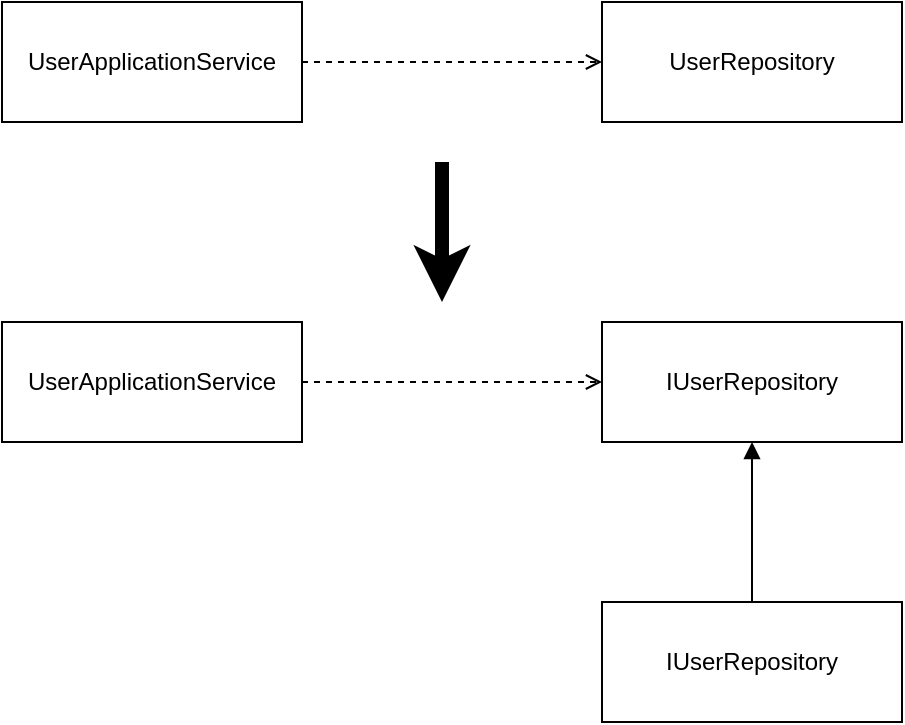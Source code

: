<mxfile version="18.0.2" type="device" pages="5"><diagram id="C5RBs43oDa-KdzZeNtuy" name="01_依存関係の変化"><mxGraphModel dx="1095" dy="670" grid="1" gridSize="10" guides="1" tooltips="1" connect="1" arrows="1" fold="1" page="1" pageScale="1" pageWidth="300" pageHeight="450" math="0" shadow="0"><root><mxCell id="WIyWlLk6GJQsqaUBKTNV-0"/><mxCell id="WIyWlLk6GJQsqaUBKTNV-1" parent="WIyWlLk6GJQsqaUBKTNV-0"/><mxCell id="ZGUzYlO_ir6U4N6GTd3U-0" value="UserApplicationService" style="rounded=0;whiteSpace=wrap;html=1;" parent="WIyWlLk6GJQsqaUBKTNV-1" vertex="1"><mxGeometry x="60" y="50" width="150" height="60" as="geometry"/></mxCell><mxCell id="ZGUzYlO_ir6U4N6GTd3U-2" value="" style="endArrow=open;html=1;rounded=0;exitX=1;exitY=0.5;exitDx=0;exitDy=0;entryX=0;entryY=0.5;entryDx=0;entryDy=0;endFill=0;dashed=1;" parent="WIyWlLk6GJQsqaUBKTNV-1" source="ZGUzYlO_ir6U4N6GTd3U-0" target="ZGUzYlO_ir6U4N6GTd3U-3" edge="1"><mxGeometry width="50" height="50" relative="1" as="geometry"><mxPoint x="390" y="300" as="sourcePoint"/><mxPoint x="440" y="80" as="targetPoint"/></mxGeometry></mxCell><mxCell id="ZGUzYlO_ir6U4N6GTd3U-3" value="UserRepository" style="rounded=0;whiteSpace=wrap;html=1;" parent="WIyWlLk6GJQsqaUBKTNV-1" vertex="1"><mxGeometry x="360" y="50" width="150" height="60" as="geometry"/></mxCell><mxCell id="ZGUzYlO_ir6U4N6GTd3U-6" value="" style="endArrow=classic;html=1;rounded=0;strokeWidth=7;" parent="WIyWlLk6GJQsqaUBKTNV-1" edge="1"><mxGeometry width="50" height="50" relative="1" as="geometry"><mxPoint x="280" y="130" as="sourcePoint"/><mxPoint x="280" y="200" as="targetPoint"/></mxGeometry></mxCell><mxCell id="ZGUzYlO_ir6U4N6GTd3U-7" value="UserApplicationService" style="rounded=0;whiteSpace=wrap;html=1;" parent="WIyWlLk6GJQsqaUBKTNV-1" vertex="1"><mxGeometry x="60" y="210" width="150" height="60" as="geometry"/></mxCell><mxCell id="ZGUzYlO_ir6U4N6GTd3U-8" value="" style="endArrow=open;html=1;rounded=0;exitX=1;exitY=0.5;exitDx=0;exitDy=0;entryX=0;entryY=0.5;entryDx=0;entryDy=0;endFill=0;dashed=1;" parent="WIyWlLk6GJQsqaUBKTNV-1" source="ZGUzYlO_ir6U4N6GTd3U-7" target="ZGUzYlO_ir6U4N6GTd3U-9" edge="1"><mxGeometry width="50" height="50" relative="1" as="geometry"><mxPoint x="390" y="460" as="sourcePoint"/><mxPoint x="440" y="240" as="targetPoint"/></mxGeometry></mxCell><mxCell id="ZGUzYlO_ir6U4N6GTd3U-9" value="IUserRepository" style="rounded=0;whiteSpace=wrap;html=1;" parent="WIyWlLk6GJQsqaUBKTNV-1" vertex="1"><mxGeometry x="360" y="210" width="150" height="60" as="geometry"/></mxCell><mxCell id="ZGUzYlO_ir6U4N6GTd3U-10" value="IUserRepository" style="rounded=0;whiteSpace=wrap;html=1;" parent="WIyWlLk6GJQsqaUBKTNV-1" vertex="1"><mxGeometry x="360" y="350" width="150" height="60" as="geometry"/></mxCell><mxCell id="ZGUzYlO_ir6U4N6GTd3U-11" value="" style="endArrow=block;html=1;rounded=0;entryX=0.5;entryY=1;entryDx=0;entryDy=0;endFill=1;" parent="WIyWlLk6GJQsqaUBKTNV-1" source="ZGUzYlO_ir6U4N6GTd3U-10" target="ZGUzYlO_ir6U4N6GTd3U-9" edge="1"><mxGeometry width="50" height="50" relative="1" as="geometry"><mxPoint x="220" y="250" as="sourcePoint"/><mxPoint x="370" y="250" as="targetPoint"/></mxGeometry></mxCell></root></mxGraphModel></diagram><diagram name="02_ユーザー集約" id="CH_uSp-xsPRSzTiVMQg3"><mxGraphModel dx="795" dy="613" grid="1" gridSize="10" guides="1" tooltips="1" connect="1" arrows="1" fold="1" page="1" pageScale="1" pageWidth="300" pageHeight="450" math="0" shadow="0"><root><mxCell id="mERSw1XhZxif0iI9XZYa-0"/><mxCell id="mERSw1XhZxif0iI9XZYa-1" parent="mERSw1XhZxif0iI9XZYa-0"/><mxCell id="895GY_NIxo11PHUOmTi6-0" value="" style="ellipse;whiteSpace=wrap;html=1;" vertex="1" parent="mERSw1XhZxif0iI9XZYa-1"><mxGeometry x="310" y="20" width="290" height="190" as="geometry"/></mxCell><mxCell id="mERSw1XhZxif0iI9XZYa-9" value="&amp;lt;Aggregate Root&amp;gt;&lt;br&gt;User" style="rounded=0;whiteSpace=wrap;html=1;" vertex="1" parent="mERSw1XhZxif0iI9XZYa-1"><mxGeometry x="363" y="50" width="115" height="40" as="geometry"/></mxCell><mxCell id="mERSw1XhZxif0iI9XZYa-10" value="" style="endArrow=open;html=1;rounded=0;entryX=0.5;entryY=0;entryDx=0;entryDy=0;endFill=0;exitX=0.5;exitY=1;exitDx=0;exitDy=0;" edge="1" parent="mERSw1XhZxif0iI9XZYa-1" source="mERSw1XhZxif0iI9XZYa-9" target="895GY_NIxo11PHUOmTi6-1"><mxGeometry width="50" height="50" relative="1" as="geometry"><mxPoint x="-50" y="220" as="sourcePoint"/><mxPoint x="100" y="220" as="targetPoint"/></mxGeometry></mxCell><mxCell id="895GY_NIxo11PHUOmTi6-1" value="UserId" style="rounded=0;whiteSpace=wrap;html=1;" vertex="1" parent="mERSw1XhZxif0iI9XZYa-1"><mxGeometry x="363" y="125" width="87.5" height="35" as="geometry"/></mxCell><mxCell id="895GY_NIxo11PHUOmTi6-2" value="UserName" style="rounded=0;whiteSpace=wrap;html=1;" vertex="1" parent="mERSw1XhZxif0iI9XZYa-1"><mxGeometry x="470" y="125" width="87.5" height="35" as="geometry"/></mxCell><mxCell id="895GY_NIxo11PHUOmTi6-3" value="" style="endArrow=open;html=1;rounded=0;entryX=0.25;entryY=0;entryDx=0;entryDy=0;endFill=0;exitX=0.5;exitY=1;exitDx=0;exitDy=0;" edge="1" parent="mERSw1XhZxif0iI9XZYa-1" source="mERSw1XhZxif0iI9XZYa-9" target="895GY_NIxo11PHUOmTi6-2"><mxGeometry width="50" height="50" relative="1" as="geometry"><mxPoint x="478" y="110" as="sourcePoint"/><mxPoint x="423.75" y="135" as="targetPoint"/></mxGeometry></mxCell></root></mxGraphModel></diagram><diagram name="03_サークル集約" id="yezFy2TexUCQ_7vSMIif"><mxGraphModel dx="795" dy="613" grid="1" gridSize="10" guides="1" tooltips="1" connect="1" arrows="1" fold="1" page="1" pageScale="1" pageWidth="300" pageHeight="450" math="0" shadow="0"><root><mxCell id="VhYNwjTfCkV6LvhfCK5S-0"/><mxCell id="VhYNwjTfCkV6LvhfCK5S-1" parent="VhYNwjTfCkV6LvhfCK5S-0"/><mxCell id="VhYNwjTfCkV6LvhfCK5S-2" value="" style="ellipse;whiteSpace=wrap;html=1;" vertex="1" parent="VhYNwjTfCkV6LvhfCK5S-1"><mxGeometry x="310" y="20" width="290" height="190" as="geometry"/></mxCell><mxCell id="VhYNwjTfCkV6LvhfCK5S-3" value="&amp;lt;Aggregate Root&amp;gt;&lt;br&gt;Circle" style="rounded=0;whiteSpace=wrap;html=1;" vertex="1" parent="VhYNwjTfCkV6LvhfCK5S-1"><mxGeometry x="410" y="130" width="115" height="40" as="geometry"/></mxCell><mxCell id="VhYNwjTfCkV6LvhfCK5S-4" value="" style="endArrow=open;html=1;rounded=0;entryX=0.5;entryY=1;entryDx=0;entryDy=0;endFill=0;exitX=0.5;exitY=0;exitDx=0;exitDy=0;" edge="1" parent="VhYNwjTfCkV6LvhfCK5S-1" source="VhYNwjTfCkV6LvhfCK5S-3" target="VhYNwjTfCkV6LvhfCK5S-5"><mxGeometry width="50" height="50" relative="1" as="geometry"><mxPoint x="-50" y="220" as="sourcePoint"/><mxPoint x="100" y="220" as="targetPoint"/></mxGeometry></mxCell><mxCell id="VhYNwjTfCkV6LvhfCK5S-5" value="CircleId" style="rounded=0;whiteSpace=wrap;html=1;" vertex="1" parent="VhYNwjTfCkV6LvhfCK5S-1"><mxGeometry x="350" y="50" width="87.5" height="35" as="geometry"/></mxCell><mxCell id="VhYNwjTfCkV6LvhfCK5S-6" value="CircleName" style="rounded=0;whiteSpace=wrap;html=1;" vertex="1" parent="VhYNwjTfCkV6LvhfCK5S-1"><mxGeometry x="450" y="40" width="87.5" height="35" as="geometry"/></mxCell><mxCell id="VhYNwjTfCkV6LvhfCK5S-7" value="" style="endArrow=open;html=1;rounded=0;entryX=0.5;entryY=1;entryDx=0;entryDy=0;endFill=0;exitX=0.5;exitY=0;exitDx=0;exitDy=0;" edge="1" parent="VhYNwjTfCkV6LvhfCK5S-1" source="VhYNwjTfCkV6LvhfCK5S-3" target="VhYNwjTfCkV6LvhfCK5S-6"><mxGeometry width="50" height="50" relative="1" as="geometry"><mxPoint x="478" y="110" as="sourcePoint"/><mxPoint x="423.75" y="135" as="targetPoint"/></mxGeometry></mxCell><mxCell id="7ixv_kZnu5AE2tIr3dOs-0" value="" style="ellipse;whiteSpace=wrap;html=1;" vertex="1" parent="VhYNwjTfCkV6LvhfCK5S-1"><mxGeometry x="610" y="100" width="290" height="190" as="geometry"/></mxCell><mxCell id="7ixv_kZnu5AE2tIr3dOs-1" value="&amp;lt;Aggregate Root&amp;gt;&lt;br&gt;User" style="rounded=0;whiteSpace=wrap;html=1;" vertex="1" parent="VhYNwjTfCkV6LvhfCK5S-1"><mxGeometry x="663" y="130" width="115" height="40" as="geometry"/></mxCell><mxCell id="7ixv_kZnu5AE2tIr3dOs-2" value="" style="endArrow=open;html=1;rounded=0;entryX=0.5;entryY=0;entryDx=0;entryDy=0;endFill=0;exitX=0.5;exitY=1;exitDx=0;exitDy=0;" edge="1" parent="VhYNwjTfCkV6LvhfCK5S-1" source="7ixv_kZnu5AE2tIr3dOs-1" target="7ixv_kZnu5AE2tIr3dOs-3"><mxGeometry width="50" height="50" relative="1" as="geometry"><mxPoint x="250" y="300" as="sourcePoint"/><mxPoint x="400" y="300" as="targetPoint"/></mxGeometry></mxCell><mxCell id="7ixv_kZnu5AE2tIr3dOs-3" value="UserId" style="rounded=0;whiteSpace=wrap;html=1;" vertex="1" parent="VhYNwjTfCkV6LvhfCK5S-1"><mxGeometry x="663" y="205" width="87.5" height="35" as="geometry"/></mxCell><mxCell id="7ixv_kZnu5AE2tIr3dOs-4" value="UserName" style="rounded=0;whiteSpace=wrap;html=1;" vertex="1" parent="VhYNwjTfCkV6LvhfCK5S-1"><mxGeometry x="770" y="205" width="87.5" height="35" as="geometry"/></mxCell><mxCell id="7ixv_kZnu5AE2tIr3dOs-5" value="" style="endArrow=open;html=1;rounded=0;entryX=0.25;entryY=0;entryDx=0;entryDy=0;endFill=0;exitX=0.5;exitY=1;exitDx=0;exitDy=0;" edge="1" parent="VhYNwjTfCkV6LvhfCK5S-1" source="7ixv_kZnu5AE2tIr3dOs-1" target="7ixv_kZnu5AE2tIr3dOs-4"><mxGeometry width="50" height="50" relative="1" as="geometry"><mxPoint x="778" y="190" as="sourcePoint"/><mxPoint x="723.75" y="215" as="targetPoint"/></mxGeometry></mxCell><mxCell id="7ixv_kZnu5AE2tIr3dOs-6" value="" style="endArrow=open;html=1;rounded=0;entryX=0;entryY=0.5;entryDx=0;entryDy=0;endFill=0;exitX=1;exitY=0.5;exitDx=0;exitDy=0;" edge="1" parent="VhYNwjTfCkV6LvhfCK5S-1" source="VhYNwjTfCkV6LvhfCK5S-3" target="7ixv_kZnu5AE2tIr3dOs-1"><mxGeometry width="50" height="50" relative="1" as="geometry"><mxPoint x="477.5" y="140" as="sourcePoint"/><mxPoint x="503.75" y="85" as="targetPoint"/></mxGeometry></mxCell><mxCell id="7ixv_kZnu5AE2tIr3dOs-7" value="0.. n" style="text;html=1;strokeColor=none;fillColor=none;align=center;verticalAlign=middle;whiteSpace=wrap;rounded=0;" vertex="1" parent="VhYNwjTfCkV6LvhfCK5S-1"><mxGeometry x="530" y="150" width="60" height="30" as="geometry"/></mxCell></root></mxGraphModel></diagram><diagram name="04_レイヤードアーキテクチャ" id="HGRvFRyGcG4PnIf9EdTK"><mxGraphModel dx="1095" dy="270" grid="1" gridSize="10" guides="1" tooltips="1" connect="1" arrows="1" fold="1" page="1" pageScale="1" pageWidth="100" pageHeight="100" math="0" shadow="0"><root><mxCell id="3lptHBdYkc0kGGhmaW6e-0"/><mxCell id="3lptHBdYkc0kGGhmaW6e-1" parent="3lptHBdYkc0kGGhmaW6e-0"/><mxCell id="3lptHBdYkc0kGGhmaW6e-6" value="" style="rounded=0;whiteSpace=wrap;html=1;" parent="3lptHBdYkc0kGGhmaW6e-1" vertex="1"><mxGeometry x="200" y="420" width="87.5" height="35" as="geometry"/></mxCell><mxCell id="3lptHBdYkc0kGGhmaW6e-14" value="" style="endArrow=open;html=1;rounded=0;endFill=0;exitX=0.25;exitY=1;exitDx=0;exitDy=0;entryX=0.25;entryY=0;entryDx=0;entryDy=0;dashed=1;" parent="3lptHBdYkc0kGGhmaW6e-1" source="3lptHBdYkc0kGGhmaW6e-6" target="NWyo5YGM0IAQjBWP7ft3-2" edge="1"><mxGeometry width="50" height="50" relative="1" as="geometry"><mxPoint x="325" y="1050" as="sourcePoint"/><mxPoint x="250" y="970" as="targetPoint"/></mxGeometry></mxCell><mxCell id="3lptHBdYkc0kGGhmaW6e-15" value="ユーザー&lt;br&gt;インターフェース" style="text;html=1;strokeColor=none;fillColor=none;align=center;verticalAlign=middle;whiteSpace=wrap;rounded=0;" parent="3lptHBdYkc0kGGhmaW6e-1" vertex="1"><mxGeometry x="10" y="490" width="130" height="30" as="geometry"/></mxCell><mxCell id="NWyo5YGM0IAQjBWP7ft3-0" value="" style="rounded=0;whiteSpace=wrap;html=1;" parent="3lptHBdYkc0kGGhmaW6e-1" vertex="1"><mxGeometry x="260" y="440" width="87.5" height="35" as="geometry"/></mxCell><mxCell id="NWyo5YGM0IAQjBWP7ft3-1" value="" style="endArrow=none;dashed=1;html=1;rounded=0;" parent="3lptHBdYkc0kGGhmaW6e-1" edge="1"><mxGeometry width="50" height="50" relative="1" as="geometry"><mxPoint x="30" y="531" as="sourcePoint"/><mxPoint x="490" y="530" as="targetPoint"/></mxGeometry></mxCell><mxCell id="NWyo5YGM0IAQjBWP7ft3-2" value="" style="rounded=0;whiteSpace=wrap;html=1;" parent="3lptHBdYkc0kGGhmaW6e-1" vertex="1"><mxGeometry x="130" y="580" width="87.5" height="35" as="geometry"/></mxCell><mxCell id="NWyo5YGM0IAQjBWP7ft3-3" value="アプリケーション" style="text;html=1;strokeColor=none;fillColor=none;align=center;verticalAlign=middle;whiteSpace=wrap;rounded=0;" parent="3lptHBdYkc0kGGhmaW6e-1" vertex="1"><mxGeometry x="10" y="640" width="130" height="30" as="geometry"/></mxCell><mxCell id="NWyo5YGM0IAQjBWP7ft3-4" value="" style="rounded=0;whiteSpace=wrap;html=1;" parent="3lptHBdYkc0kGGhmaW6e-1" vertex="1"><mxGeometry x="190" y="600" width="87.5" height="35" as="geometry"/></mxCell><mxCell id="NWyo5YGM0IAQjBWP7ft3-5" value="" style="endArrow=none;dashed=1;html=1;rounded=0;" parent="3lptHBdYkc0kGGhmaW6e-1" edge="1"><mxGeometry width="50" height="50" relative="1" as="geometry"><mxPoint x="30" y="671" as="sourcePoint"/><mxPoint x="490" y="670" as="targetPoint"/></mxGeometry></mxCell><mxCell id="NWyo5YGM0IAQjBWP7ft3-6" value="" style="rounded=0;whiteSpace=wrap;html=1;" parent="3lptHBdYkc0kGGhmaW6e-1" vertex="1"><mxGeometry x="200" y="710" width="87.5" height="35" as="geometry"/></mxCell><mxCell id="NWyo5YGM0IAQjBWP7ft3-7" value="ドメイン" style="text;html=1;strokeColor=none;fillColor=none;align=center;verticalAlign=middle;whiteSpace=wrap;rounded=0;" parent="3lptHBdYkc0kGGhmaW6e-1" vertex="1"><mxGeometry x="10" y="759" width="130" height="30" as="geometry"/></mxCell><mxCell id="NWyo5YGM0IAQjBWP7ft3-8" value="" style="rounded=0;whiteSpace=wrap;html=1;" parent="3lptHBdYkc0kGGhmaW6e-1" vertex="1"><mxGeometry x="260" y="730" width="87.5" height="35" as="geometry"/></mxCell><mxCell id="NWyo5YGM0IAQjBWP7ft3-9" value="" style="endArrow=none;dashed=1;html=1;rounded=0;" parent="3lptHBdYkc0kGGhmaW6e-1" edge="1"><mxGeometry width="50" height="50" relative="1" as="geometry"><mxPoint x="30" y="790" as="sourcePoint"/><mxPoint x="490" y="789" as="targetPoint"/></mxGeometry></mxCell><mxCell id="NWyo5YGM0IAQjBWP7ft3-10" value="" style="rounded=0;whiteSpace=wrap;html=1;" parent="3lptHBdYkc0kGGhmaW6e-1" vertex="1"><mxGeometry x="130" y="820" width="87.5" height="35" as="geometry"/></mxCell><mxCell id="NWyo5YGM0IAQjBWP7ft3-11" value="インフラストラクチャ" style="text;html=1;strokeColor=none;fillColor=none;align=center;verticalAlign=middle;whiteSpace=wrap;rounded=0;" parent="3lptHBdYkc0kGGhmaW6e-1" vertex="1"><mxGeometry x="10" y="880" width="130" height="30" as="geometry"/></mxCell><mxCell id="NWyo5YGM0IAQjBWP7ft3-12" value="" style="rounded=0;whiteSpace=wrap;html=1;" parent="3lptHBdYkc0kGGhmaW6e-1" vertex="1"><mxGeometry x="190" y="840" width="87.5" height="35" as="geometry"/></mxCell><mxCell id="NWyo5YGM0IAQjBWP7ft3-13" value="" style="endArrow=none;dashed=1;html=1;rounded=0;" parent="3lptHBdYkc0kGGhmaW6e-1" edge="1"><mxGeometry width="50" height="50" relative="1" as="geometry"><mxPoint x="30" y="921" as="sourcePoint"/><mxPoint x="490" y="920" as="targetPoint"/></mxGeometry></mxCell><mxCell id="NWyo5YGM0IAQjBWP7ft3-14" value="" style="endArrow=open;html=1;rounded=0;endFill=0;exitX=0.25;exitY=1;exitDx=0;exitDy=0;entryX=0.5;entryY=0;entryDx=0;entryDy=0;dashed=1;" parent="3lptHBdYkc0kGGhmaW6e-1" source="NWyo5YGM0IAQjBWP7ft3-0" target="NWyo5YGM0IAQjBWP7ft3-4" edge="1"><mxGeometry width="50" height="50" relative="1" as="geometry"><mxPoint x="161.875" y="475" as="sourcePoint"/><mxPoint x="161.875" y="590" as="targetPoint"/></mxGeometry></mxCell><mxCell id="NWyo5YGM0IAQjBWP7ft3-15" value="" style="endArrow=open;html=1;rounded=0;endFill=0;exitX=0.25;exitY=1;exitDx=0;exitDy=0;entryX=0.25;entryY=0;entryDx=0;entryDy=0;dashed=1;" parent="3lptHBdYkc0kGGhmaW6e-1" target="NWyo5YGM0IAQjBWP7ft3-10" edge="1"><mxGeometry width="50" height="50" relative="1" as="geometry"><mxPoint x="150.005" y="615" as="sourcePoint"/><mxPoint x="171.88" y="730" as="targetPoint"/></mxGeometry></mxCell><mxCell id="NWyo5YGM0IAQjBWP7ft3-16" value="" style="endArrow=open;html=1;rounded=0;endFill=0;exitX=0.25;exitY=1;exitDx=0;exitDy=0;entryX=0.25;entryY=0;entryDx=0;entryDy=0;dashed=1;" parent="3lptHBdYkc0kGGhmaW6e-1" source="NWyo5YGM0IAQjBWP7ft3-2" target="NWyo5YGM0IAQjBWP7ft3-6" edge="1"><mxGeometry width="50" height="50" relative="1" as="geometry"><mxPoint x="160.005" y="625" as="sourcePoint"/><mxPoint x="161.875" y="880" as="targetPoint"/></mxGeometry></mxCell><mxCell id="NWyo5YGM0IAQjBWP7ft3-17" value="" style="endArrow=open;html=1;rounded=0;endFill=0;exitX=0.5;exitY=1;exitDx=0;exitDy=0;entryX=0.627;entryY=0.008;entryDx=0;entryDy=0;dashed=1;entryPerimeter=0;" parent="3lptHBdYkc0kGGhmaW6e-1" source="NWyo5YGM0IAQjBWP7ft3-4" target="NWyo5YGM0IAQjBWP7ft3-8" edge="1"><mxGeometry width="50" height="50" relative="1" as="geometry"><mxPoint x="161.875" y="625" as="sourcePoint"/><mxPoint x="231.875" y="750" as="targetPoint"/></mxGeometry></mxCell><mxCell id="NWyo5YGM0IAQjBWP7ft3-19" value="" style="endArrow=open;html=1;rounded=0;endFill=0;exitX=0.663;exitY=1.03;exitDx=0;exitDy=0;entryX=0.75;entryY=0;entryDx=0;entryDy=0;dashed=1;exitPerimeter=0;" parent="3lptHBdYkc0kGGhmaW6e-1" source="NWyo5YGM0IAQjBWP7ft3-0" target="NWyo5YGM0IAQjBWP7ft3-8" edge="1"><mxGeometry width="50" height="50" relative="1" as="geometry"><mxPoint x="291.875" y="485" as="sourcePoint"/><mxPoint x="243.75" y="610" as="targetPoint"/></mxGeometry></mxCell><mxCell id="NWyo5YGM0IAQjBWP7ft3-20" value="" style="rounded=0;whiteSpace=wrap;html=1;" parent="3lptHBdYkc0kGGhmaW6e-1" vertex="1"><mxGeometry x="315.5" y="820" width="87.5" height="35" as="geometry"/></mxCell><mxCell id="NWyo5YGM0IAQjBWP7ft3-21" value="" style="rounded=0;whiteSpace=wrap;html=1;" parent="3lptHBdYkc0kGGhmaW6e-1" vertex="1"><mxGeometry x="375.5" y="840" width="87.5" height="35" as="geometry"/></mxCell><mxCell id="NWyo5YGM0IAQjBWP7ft3-22" value="" style="endArrow=block;html=1;rounded=0;endFill=0;exitX=1;exitY=0.5;exitDx=0;exitDy=0;entryX=0.75;entryY=0;entryDx=0;entryDy=0;dashed=1;" parent="3lptHBdYkc0kGGhmaW6e-1" source="NWyo5YGM0IAQjBWP7ft3-0" target="NWyo5YGM0IAQjBWP7ft3-21" edge="1"><mxGeometry width="50" height="50" relative="1" as="geometry"><mxPoint x="328.013" y="486.05" as="sourcePoint"/><mxPoint x="335.625" y="770" as="targetPoint"/><Array as="points"><mxPoint x="441" y="458"/></Array></mxGeometry></mxCell><mxCell id="NWyo5YGM0IAQjBWP7ft3-23" value="" style="endArrow=open;html=1;rounded=0;endFill=0;exitX=0.25;exitY=1;exitDx=0;exitDy=0;entryX=0.5;entryY=0;entryDx=0;entryDy=0;dashed=1;" parent="3lptHBdYkc0kGGhmaW6e-1" source="NWyo5YGM0IAQjBWP7ft3-8" target="NWyo5YGM0IAQjBWP7ft3-12" edge="1"><mxGeometry width="50" height="50" relative="1" as="geometry"><mxPoint x="243.75" y="645" as="sourcePoint"/><mxPoint x="335.625" y="770" as="targetPoint"/></mxGeometry></mxCell><mxCell id="NWyo5YGM0IAQjBWP7ft3-24" value="" style="endArrow=block;html=1;rounded=0;endFill=0;exitX=1;exitY=0.5;exitDx=0;exitDy=0;entryX=0.851;entryY=0;entryDx=0;entryDy=0;dashed=1;entryPerimeter=0;" parent="3lptHBdYkc0kGGhmaW6e-1" source="NWyo5YGM0IAQjBWP7ft3-8" target="NWyo5YGM0IAQjBWP7ft3-20" edge="1"><mxGeometry width="50" height="50" relative="1" as="geometry"><mxPoint x="357.5" y="467.5" as="sourcePoint"/><mxPoint x="451.125" y="900" as="targetPoint"/><Array as="points"><mxPoint x="390" y="750"/></Array></mxGeometry></mxCell><mxCell id="NWyo5YGM0IAQjBWP7ft3-26" value="" style="endArrow=openAsync;html=1;rounded=0;endFill=0;" parent="3lptHBdYkc0kGGhmaW6e-1" edge="1"><mxGeometry width="50" height="50" relative="1" as="geometry"><mxPoint x="230.63" y="570" as="sourcePoint"/><mxPoint x="250" y="520" as="targetPoint"/></mxGeometry></mxCell><mxCell id="NWyo5YGM0IAQjBWP7ft3-28" value="" style="endArrow=openAsync;html=1;rounded=0;endFill=0;" parent="3lptHBdYkc0kGGhmaW6e-1" edge="1"><mxGeometry width="50" height="50" relative="1" as="geometry"><mxPoint x="310.0" y="690" as="sourcePoint"/><mxPoint x="310" y="620" as="targetPoint"/></mxGeometry></mxCell><mxCell id="NWyo5YGM0IAQjBWP7ft3-29" value="" style="endArrow=openAsync;html=1;rounded=0;endFill=0;" parent="3lptHBdYkc0kGGhmaW6e-1" edge="1"><mxGeometry width="50" height="50" relative="1" as="geometry"><mxPoint x="140" y="780" as="sourcePoint"/><mxPoint x="140" y="710" as="targetPoint"/></mxGeometry></mxCell></root></mxGraphModel></diagram><diagram id="v5JdwGx4F0jxhMuVeiVe" name="05_ヘキサゴナルアーキテクチャ"><mxGraphModel dx="1488" dy="888" grid="1" gridSize="10" guides="1" tooltips="1" connect="1" arrows="1" fold="1" page="1" pageScale="1" pageWidth="100" pageHeight="100" math="0" shadow="0"><root><mxCell id="0"/><mxCell id="1" parent="0"/><mxCell id="wmQjKCU282q3vL5EjV25-1" value="" style="shape=hexagon;perimeter=hexagonPerimeter2;whiteSpace=wrap;html=1;fixedSize=1;" vertex="1" parent="1"><mxGeometry x="-120" y="-10" width="380" height="140" as="geometry"/></mxCell><mxCell id="XGmwIwWy1gZDTnGFhyTM-3" value="Web" style="shape=hexagon;perimeter=hexagonPerimeter2;whiteSpace=wrap;html=1;fixedSize=1;" vertex="1" parent="1"><mxGeometry x="-150" y="-90" width="85" height="50" as="geometry"/></mxCell><mxCell id="tzBVW0-IX4H-yijVTHv6-2" value="App" style="shape=hexagon;perimeter=hexagonPerimeter2;whiteSpace=wrap;html=1;fixedSize=1;" vertex="1" parent="1"><mxGeometry x="-200" y="-50" width="85" height="50" as="geometry"/></mxCell><mxCell id="tzBVW0-IX4H-yijVTHv6-3" value="Application" style="shape=hexagon;perimeter=hexagonPerimeter2;whiteSpace=wrap;html=1;fixedSize=1;" vertex="1" parent="1"><mxGeometry x="-30" y="30" width="200" height="60" as="geometry"/></mxCell><mxCell id="tzBVW0-IX4H-yijVTHv6-5" value="Adapter" style="rounded=1;whiteSpace=wrap;html=1;" vertex="1" parent="1"><mxGeometry x="-100" y="20" width="70" height="30" as="geometry"/></mxCell><mxCell id="tzBVW0-IX4H-yijVTHv6-6" value="Adapter" style="rounded=1;whiteSpace=wrap;html=1;" vertex="1" parent="1"><mxGeometry x="160" y="90" width="70" height="30" as="geometry"/></mxCell><mxCell id="tzBVW0-IX4H-yijVTHv6-7" value="DB" style="shape=cylinder3;whiteSpace=wrap;html=1;boundedLbl=1;backgroundOutline=1;size=15;" vertex="1" parent="1"><mxGeometry x="260" y="110" width="60" height="60" as="geometry"/></mxCell></root></mxGraphModel></diagram></mxfile>